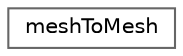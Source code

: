 digraph "Graphical Class Hierarchy"
{
 // LATEX_PDF_SIZE
  bgcolor="transparent";
  edge [fontname=Helvetica,fontsize=10,labelfontname=Helvetica,labelfontsize=10];
  node [fontname=Helvetica,fontsize=10,shape=box,height=0.2,width=0.4];
  rankdir="LR";
  Node0 [id="Node000000",label="meshToMesh",height=0.2,width=0.4,color="grey40", fillcolor="white", style="filled",URL="$classFoam_1_1meshToMesh.html",tooltip="Class to calculate the cell-addressing between two overlapping meshes."];
}
